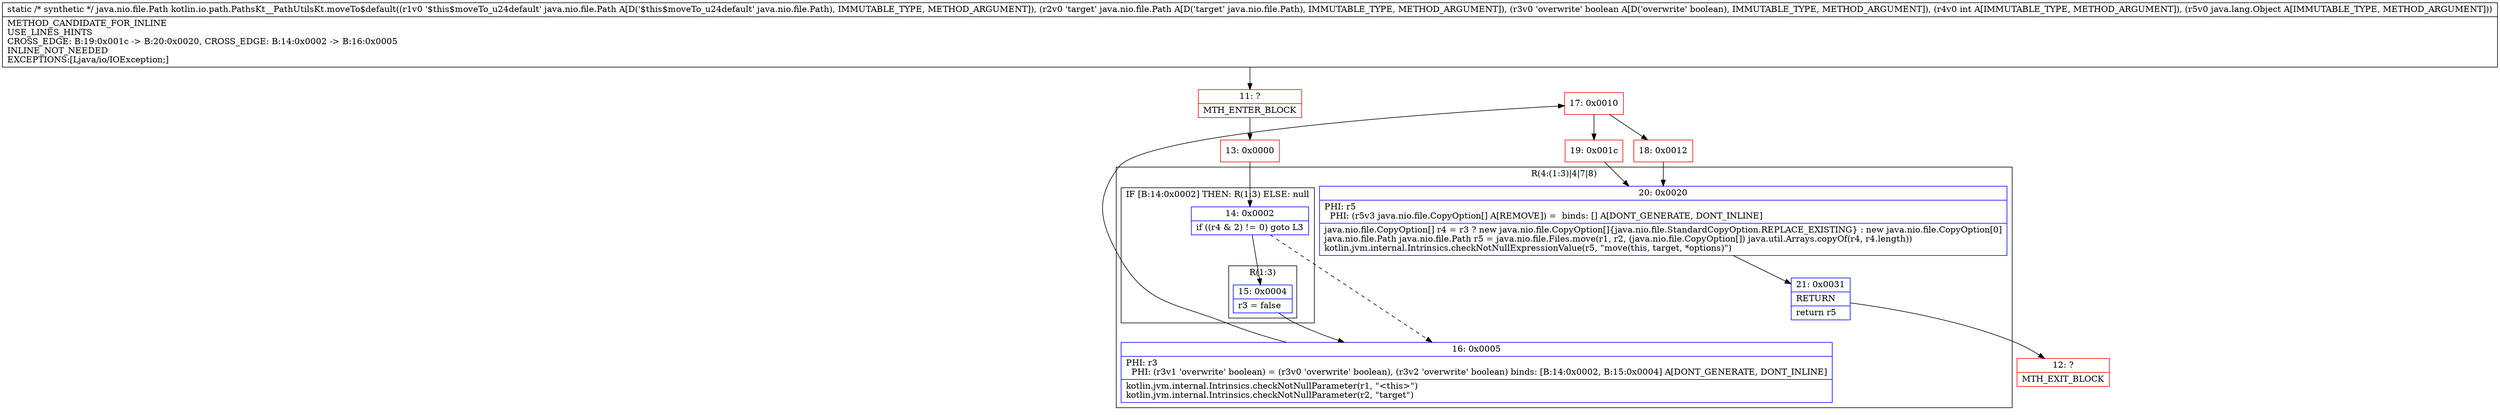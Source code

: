 digraph "CFG forkotlin.io.path.PathsKt__PathUtilsKt.moveTo$default(Ljava\/nio\/file\/Path;Ljava\/nio\/file\/Path;ZILjava\/lang\/Object;)Ljava\/nio\/file\/Path;" {
subgraph cluster_Region_683911399 {
label = "R(4:(1:3)|4|7|8)";
node [shape=record,color=blue];
subgraph cluster_IfRegion_768665737 {
label = "IF [B:14:0x0002] THEN: R(1:3) ELSE: null";
node [shape=record,color=blue];
Node_14 [shape=record,label="{14\:\ 0x0002|if ((r4 & 2) != 0) goto L3\l}"];
subgraph cluster_Region_1937292759 {
label = "R(1:3)";
node [shape=record,color=blue];
Node_15 [shape=record,label="{15\:\ 0x0004|r3 = false\l}"];
}
}
Node_16 [shape=record,label="{16\:\ 0x0005|PHI: r3 \l  PHI: (r3v1 'overwrite' boolean) = (r3v0 'overwrite' boolean), (r3v2 'overwrite' boolean) binds: [B:14:0x0002, B:15:0x0004] A[DONT_GENERATE, DONT_INLINE]\l|kotlin.jvm.internal.Intrinsics.checkNotNullParameter(r1, \"\<this\>\")\lkotlin.jvm.internal.Intrinsics.checkNotNullParameter(r2, \"target\")\l}"];
Node_20 [shape=record,label="{20\:\ 0x0020|PHI: r5 \l  PHI: (r5v3 java.nio.file.CopyOption[] A[REMOVE]) =  binds: [] A[DONT_GENERATE, DONT_INLINE]\l|java.nio.file.CopyOption[] r4 = r3 ? new java.nio.file.CopyOption[]\{java.nio.file.StandardCopyOption.REPLACE_EXISTING\} : new java.nio.file.CopyOption[0]\ljava.nio.file.Path java.nio.file.Path r5 = java.nio.file.Files.move(r1, r2, (java.nio.file.CopyOption[]) java.util.Arrays.copyOf(r4, r4.length))\lkotlin.jvm.internal.Intrinsics.checkNotNullExpressionValue(r5, \"move(this, target, *options)\")\l}"];
Node_21 [shape=record,label="{21\:\ 0x0031|RETURN\l|return r5\l}"];
}
Node_11 [shape=record,color=red,label="{11\:\ ?|MTH_ENTER_BLOCK\l}"];
Node_13 [shape=record,color=red,label="{13\:\ 0x0000}"];
Node_17 [shape=record,color=red,label="{17\:\ 0x0010}"];
Node_18 [shape=record,color=red,label="{18\:\ 0x0012}"];
Node_12 [shape=record,color=red,label="{12\:\ ?|MTH_EXIT_BLOCK\l}"];
Node_19 [shape=record,color=red,label="{19\:\ 0x001c}"];
MethodNode[shape=record,label="{static \/* synthetic *\/ java.nio.file.Path kotlin.io.path.PathsKt__PathUtilsKt.moveTo$default((r1v0 '$this$moveTo_u24default' java.nio.file.Path A[D('$this$moveTo_u24default' java.nio.file.Path), IMMUTABLE_TYPE, METHOD_ARGUMENT]), (r2v0 'target' java.nio.file.Path A[D('target' java.nio.file.Path), IMMUTABLE_TYPE, METHOD_ARGUMENT]), (r3v0 'overwrite' boolean A[D('overwrite' boolean), IMMUTABLE_TYPE, METHOD_ARGUMENT]), (r4v0 int A[IMMUTABLE_TYPE, METHOD_ARGUMENT]), (r5v0 java.lang.Object A[IMMUTABLE_TYPE, METHOD_ARGUMENT]))  | METHOD_CANDIDATE_FOR_INLINE\lUSE_LINES_HINTS\lCROSS_EDGE: B:19:0x001c \-\> B:20:0x0020, CROSS_EDGE: B:14:0x0002 \-\> B:16:0x0005\lINLINE_NOT_NEEDED\lEXCEPTIONS:[Ljava\/io\/IOException;]\l}"];
MethodNode -> Node_11;Node_14 -> Node_15;
Node_14 -> Node_16[style=dashed];
Node_15 -> Node_16;
Node_16 -> Node_17;
Node_20 -> Node_21;
Node_21 -> Node_12;
Node_11 -> Node_13;
Node_13 -> Node_14;
Node_17 -> Node_18;
Node_17 -> Node_19;
Node_18 -> Node_20;
Node_19 -> Node_20;
}

